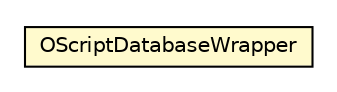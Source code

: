 #!/usr/local/bin/dot
#
# Class diagram 
# Generated by UMLGraph version R5_6-24-gf6e263 (http://www.umlgraph.org/)
#

digraph G {
	edge [fontname="Helvetica",fontsize=10,labelfontname="Helvetica",labelfontsize=10];
	node [fontname="Helvetica",fontsize=10,shape=plaintext];
	nodesep=0.25;
	ranksep=0.5;
	// com.orientechnologies.orient.core.command.script.OScriptDatabaseWrapper
	c6525552 [label=<<table title="com.orientechnologies.orient.core.command.script.OScriptDatabaseWrapper" border="0" cellborder="1" cellspacing="0" cellpadding="2" port="p" bgcolor="lemonChiffon" href="./OScriptDatabaseWrapper.html">
		<tr><td><table border="0" cellspacing="0" cellpadding="1">
<tr><td align="center" balign="center"> OScriptDatabaseWrapper </td></tr>
		</table></td></tr>
		</table>>, URL="./OScriptDatabaseWrapper.html", fontname="Helvetica", fontcolor="black", fontsize=10.0];
}

